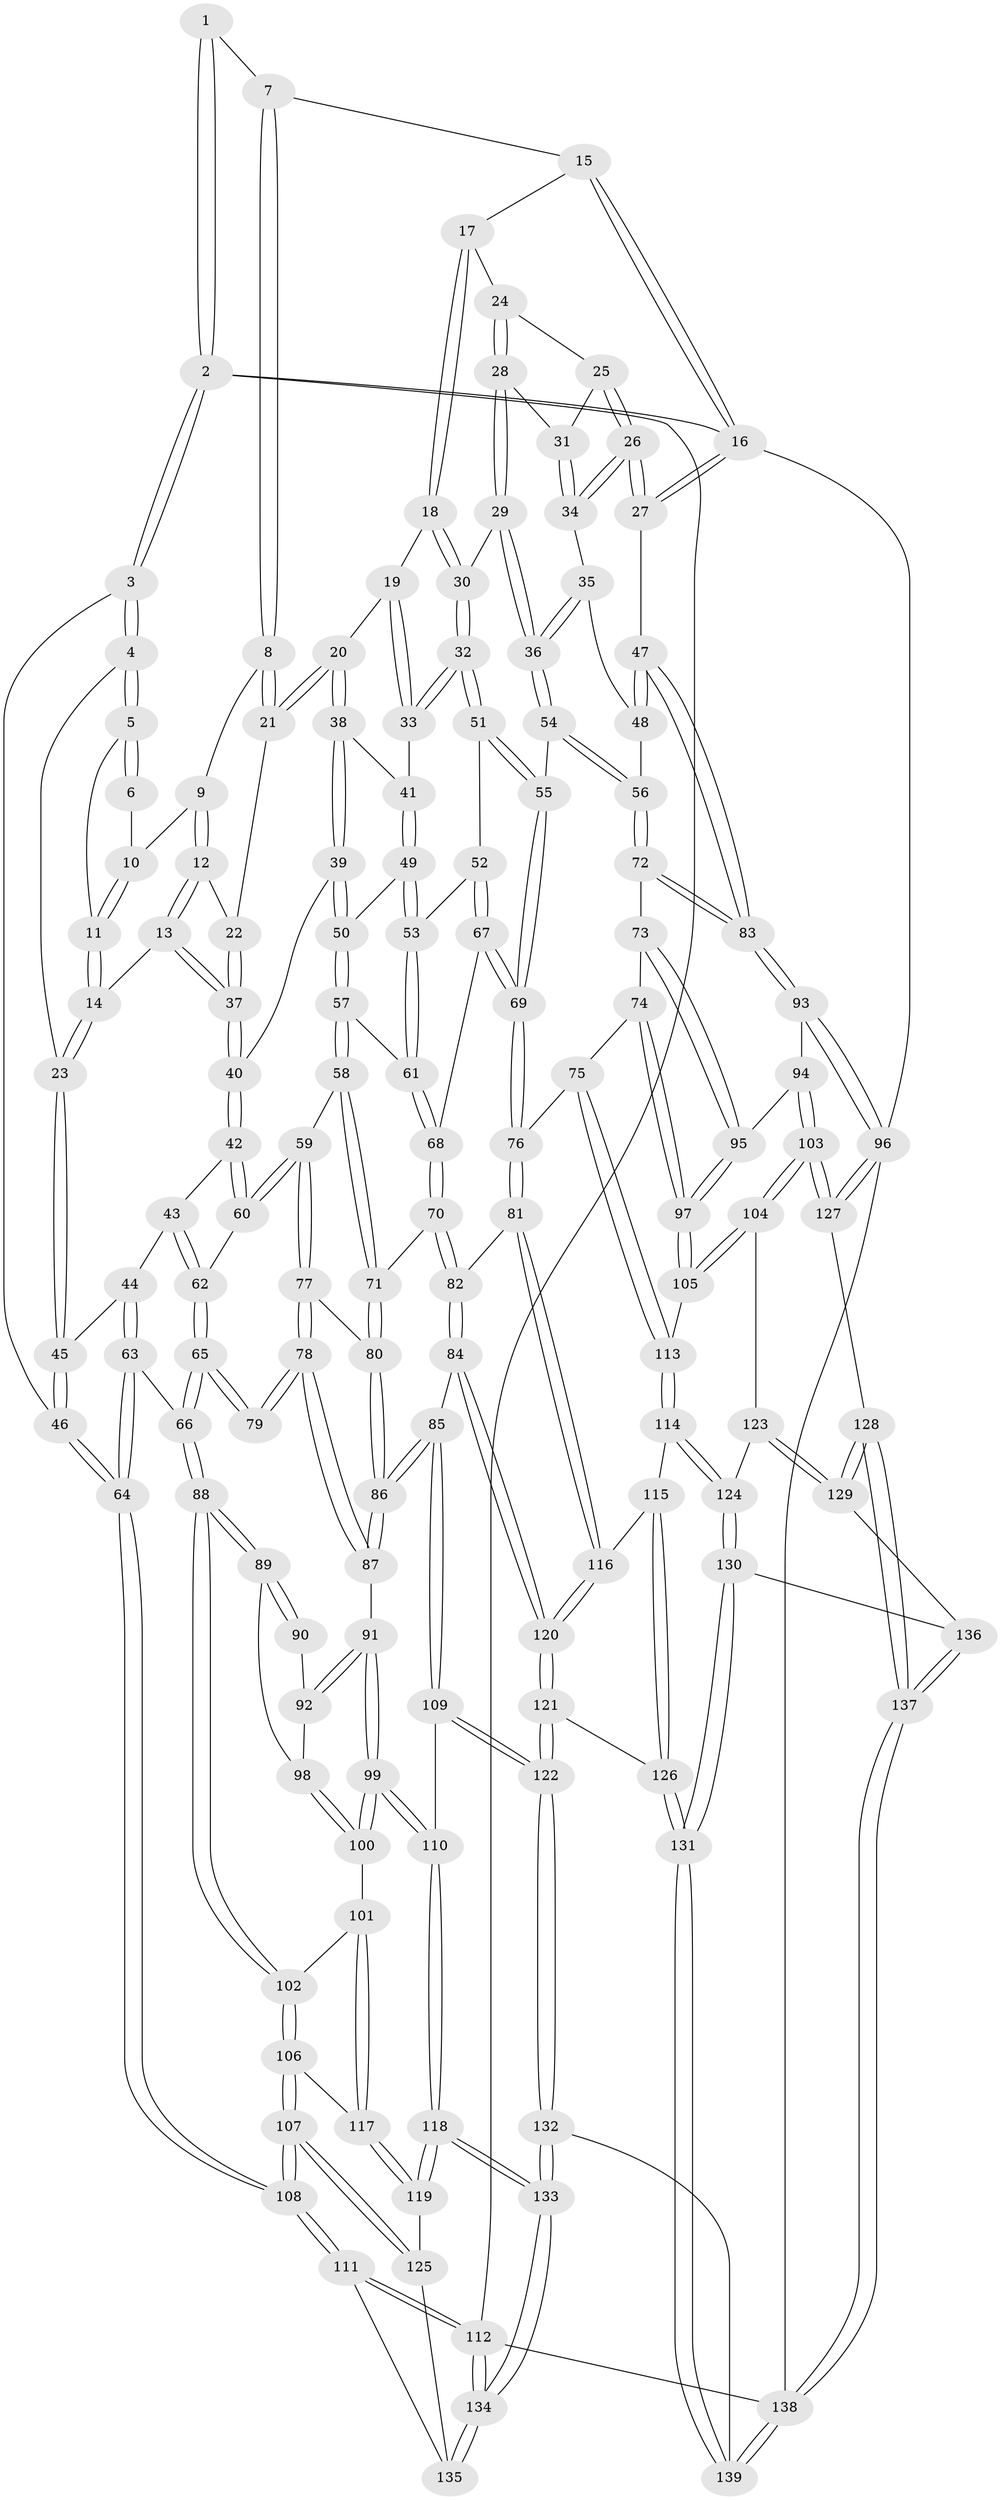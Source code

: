 // Generated by graph-tools (version 1.1) at 2025/17/03/09/25 04:17:04]
// undirected, 139 vertices, 344 edges
graph export_dot {
graph [start="1"]
  node [color=gray90,style=filled];
  1 [pos="+0.12693589659029253+0"];
  2 [pos="+0+0"];
  3 [pos="+0+0.01764918990392815"];
  4 [pos="+0+0.07621729142256399"];
  5 [pos="+0.03565632468071383+0.06804781371718897"];
  6 [pos="+0.12249063010657583+0"];
  7 [pos="+0.4626875306662432+0"];
  8 [pos="+0.45118856785591355+0"];
  9 [pos="+0.2618290641967361+0.061138364517594426"];
  10 [pos="+0.16406769288149095+0.062490854260223175"];
  11 [pos="+0.12581649162678074+0.12183370897589912"];
  12 [pos="+0.2558004856744761+0.13519244860867125"];
  13 [pos="+0.20856938340245346+0.213987184373613"];
  14 [pos="+0.13395836755429208+0.21553701288294783"];
  15 [pos="+0.6637590887592364+0"];
  16 [pos="+1+0"];
  17 [pos="+0.7190329417326173+0"];
  18 [pos="+0.6365313641555723+0.18045301452056003"];
  19 [pos="+0.5224576560877197+0.20106835629204145"];
  20 [pos="+0.4508589493416695+0.18144769143224618"];
  21 [pos="+0.43827714949845303+0.1701410911401653"];
  22 [pos="+0.4065713597170084+0.18941270193298665"];
  23 [pos="+0.12562310024297935+0.22218474790864706"];
  24 [pos="+0.7438272236498661+0.007808720904443447"];
  25 [pos="+0.933476123700364+0.07395445481168493"];
  26 [pos="+1+0.11252410591255471"];
  27 [pos="+1+0.08547820543436173"];
  28 [pos="+0.8112012723904777+0.16760511214947252"];
  29 [pos="+0.7366021873930089+0.28494833158937244"];
  30 [pos="+0.6613252355610361+0.2602403194794758"];
  31 [pos="+0.8812462331836268+0.20897516131503238"];
  32 [pos="+0.6150610774094795+0.30539810698879516"];
  33 [pos="+0.5755297302011244+0.3042711413024373"];
  34 [pos="+0.9050324190015873+0.22781654374149304"];
  35 [pos="+0.9004592633872279+0.270918748131053"];
  36 [pos="+0.7666356809530134+0.343131834928999"];
  37 [pos="+0.3091438419159732+0.2907569863390277"];
  38 [pos="+0.47130031519275994+0.28065310281353695"];
  39 [pos="+0.45566358454729733+0.3461568303578879"];
  40 [pos="+0.3094272519241347+0.29528802013680844"];
  41 [pos="+0.5627505394647373+0.31201282579495093"];
  42 [pos="+0.30106718941714217+0.32648820197966344"];
  43 [pos="+0.18386020322813929+0.3888462476032277"];
  44 [pos="+0.162493924126708+0.39002271744976696"];
  45 [pos="+0.11217580084042984+0.2478385806433172"];
  46 [pos="+0+0.4157633692851304"];
  47 [pos="+1+0.3822499702106909"];
  48 [pos="+0.9302904580951861+0.3329287661448433"];
  49 [pos="+0.5398682888714466+0.34653042984183674"];
  50 [pos="+0.46195619669002785+0.36188365071308126"];
  51 [pos="+0.6277800037304311+0.35980701714870456"];
  52 [pos="+0.5853961711616924+0.4263018593657656"];
  53 [pos="+0.567931140536115+0.418599305969961"];
  54 [pos="+0.7660707319361794+0.40603899746769084"];
  55 [pos="+0.7516069406660221+0.4124866957859824"];
  56 [pos="+0.8622545506433711+0.4641122314970118"];
  57 [pos="+0.45145718411554575+0.42379806220385097"];
  58 [pos="+0.41176915591443203+0.44684919752479"];
  59 [pos="+0.35112114831585994+0.44433000148988094"];
  60 [pos="+0.3477493796194304+0.4412683445863104"];
  61 [pos="+0.47146394628924815+0.4316361830051578"];
  62 [pos="+0.2510587497102937+0.4619120224269749"];
  63 [pos="+0.037926978363044365+0.5268183123868072"];
  64 [pos="+0+0.49667702931665864"];
  65 [pos="+0.23395519076937682+0.4968215840319029"];
  66 [pos="+0.06146993218881269+0.5434840995362278"];
  67 [pos="+0.6163590643119664+0.48712828752855086"];
  68 [pos="+0.5299297914604045+0.5189872304190452"];
  69 [pos="+0.6538159832068956+0.5060735297143606"];
  70 [pos="+0.5072120916370889+0.5551479538815489"];
  71 [pos="+0.4454572261890056+0.5522601696610708"];
  72 [pos="+0.883611986018981+0.5008996628227584"];
  73 [pos="+0.8758788736662055+0.5252093821253904"];
  74 [pos="+0.7705830980439276+0.5849773471995104"];
  75 [pos="+0.6802331439915285+0.6185145221945973"];
  76 [pos="+0.6782976674993193+0.6176433340198364"];
  77 [pos="+0.3466313936339953+0.4608392577043158"];
  78 [pos="+0.31044045216340066+0.5740514287929096"];
  79 [pos="+0.29477744496780667+0.5694365212039931"];
  80 [pos="+0.41686370650941823+0.5828592617389703"];
  81 [pos="+0.5787517565403814+0.6643629366595528"];
  82 [pos="+0.557512984108437+0.6579921428247357"];
  83 [pos="+1+0.47276652028258137"];
  84 [pos="+0.4401913302217842+0.6913019767394627"];
  85 [pos="+0.40066000692132087+0.6776558309130049"];
  86 [pos="+0.3752363462012545+0.6330482255444505"];
  87 [pos="+0.33368468304606486+0.6131707837553583"];
  88 [pos="+0.06869559533484518+0.5515680068549695"];
  89 [pos="+0.08557166565485966+0.5586424547219628"];
  90 [pos="+0.23671147394033612+0.5774306670018603"];
  91 [pos="+0.26506650172842233+0.665052304778676"];
  92 [pos="+0.22449319881923727+0.6359687228160527"];
  93 [pos="+1+0.5977910117757366"];
  94 [pos="+0.9587131604264233+0.6471052829787555"];
  95 [pos="+0.897719428878535+0.605996425353491"];
  96 [pos="+1+0.8484741477108584"];
  97 [pos="+0.8478181633229982+0.6942647001424824"];
  98 [pos="+0.17481511406740546+0.6295660765028196"];
  99 [pos="+0.23785064090677285+0.7163532055611469"];
  100 [pos="+0.21125012204692684+0.7081435316299494"];
  101 [pos="+0.20714356963768235+0.7088271137782768"];
  102 [pos="+0.09290020479542568+0.6499320056818588"];
  103 [pos="+0.9514847044993786+0.7777195539861632"];
  104 [pos="+0.8449392038954016+0.7198710708396151"];
  105 [pos="+0.8425546784072526+0.7087487986898829"];
  106 [pos="+0.1009367706019411+0.7474288822123583"];
  107 [pos="+0+0.7762865563194915"];
  108 [pos="+0+0.7669962044171786"];
  109 [pos="+0.314216408448497+0.8040319222708328"];
  110 [pos="+0.2753047482267453+0.8060715193802718"];
  111 [pos="+0+0.87775570897902"];
  112 [pos="+0+1"];
  113 [pos="+0.6961214137256743+0.6437713829584163"];
  114 [pos="+0.7238590255762534+0.8021313436974019"];
  115 [pos="+0.5877890898348563+0.7641431982828265"];
  116 [pos="+0.5836253541476413+0.7557786101579409"];
  117 [pos="+0.1070668622417386+0.7538600052465086"];
  118 [pos="+0.21078372746295967+0.8609975444378635"];
  119 [pos="+0.1345476676590616+0.8284436274857759"];
  120 [pos="+0.47085373541430475+0.7889671393491245"];
  121 [pos="+0.4501344366354598+0.8908041091979451"];
  122 [pos="+0.43554059693687636+0.8987318473456557"];
  123 [pos="+0.7935820938203063+0.7789254424963022"];
  124 [pos="+0.7396445538509543+0.8238157568170551"];
  125 [pos="+0.09447001402234954+0.8512032596285605"];
  126 [pos="+0.565716374192964+0.8934710679474148"];
  127 [pos="+0.9981830718303223+0.8424833443177078"];
  128 [pos="+0.9798091576132112+0.8552639985158528"];
  129 [pos="+0.967837444963131+0.8562758077725108"];
  130 [pos="+0.7403218584821659+0.8527598322236526"];
  131 [pos="+0.6372592057005545+0.9401526417735366"];
  132 [pos="+0.3154473412901741+1"];
  133 [pos="+0.22956975830851287+1"];
  134 [pos="+0.015323632742396965+1"];
  135 [pos="+0.07342297171089013+0.8840776023649367"];
  136 [pos="+0.7939168115136885+0.8853619920575109"];
  137 [pos="+0.8584026146451499+1"];
  138 [pos="+0.8341428334459801+1"];
  139 [pos="+0.660983880107305+1"];
  1 -- 2;
  1 -- 2;
  1 -- 7;
  2 -- 3;
  2 -- 3;
  2 -- 16;
  2 -- 112;
  3 -- 4;
  3 -- 4;
  3 -- 46;
  4 -- 5;
  4 -- 5;
  4 -- 23;
  5 -- 6;
  5 -- 6;
  5 -- 11;
  6 -- 10;
  7 -- 8;
  7 -- 8;
  7 -- 15;
  8 -- 9;
  8 -- 21;
  8 -- 21;
  9 -- 10;
  9 -- 12;
  9 -- 12;
  10 -- 11;
  10 -- 11;
  11 -- 14;
  11 -- 14;
  12 -- 13;
  12 -- 13;
  12 -- 22;
  13 -- 14;
  13 -- 37;
  13 -- 37;
  14 -- 23;
  14 -- 23;
  15 -- 16;
  15 -- 16;
  15 -- 17;
  16 -- 27;
  16 -- 27;
  16 -- 96;
  17 -- 18;
  17 -- 18;
  17 -- 24;
  18 -- 19;
  18 -- 30;
  18 -- 30;
  19 -- 20;
  19 -- 33;
  19 -- 33;
  20 -- 21;
  20 -- 21;
  20 -- 38;
  20 -- 38;
  21 -- 22;
  22 -- 37;
  22 -- 37;
  23 -- 45;
  23 -- 45;
  24 -- 25;
  24 -- 28;
  24 -- 28;
  25 -- 26;
  25 -- 26;
  25 -- 31;
  26 -- 27;
  26 -- 27;
  26 -- 34;
  26 -- 34;
  27 -- 47;
  28 -- 29;
  28 -- 29;
  28 -- 31;
  29 -- 30;
  29 -- 36;
  29 -- 36;
  30 -- 32;
  30 -- 32;
  31 -- 34;
  31 -- 34;
  32 -- 33;
  32 -- 33;
  32 -- 51;
  32 -- 51;
  33 -- 41;
  34 -- 35;
  35 -- 36;
  35 -- 36;
  35 -- 48;
  36 -- 54;
  36 -- 54;
  37 -- 40;
  37 -- 40;
  38 -- 39;
  38 -- 39;
  38 -- 41;
  39 -- 40;
  39 -- 50;
  39 -- 50;
  40 -- 42;
  40 -- 42;
  41 -- 49;
  41 -- 49;
  42 -- 43;
  42 -- 60;
  42 -- 60;
  43 -- 44;
  43 -- 62;
  43 -- 62;
  44 -- 45;
  44 -- 63;
  44 -- 63;
  45 -- 46;
  45 -- 46;
  46 -- 64;
  46 -- 64;
  47 -- 48;
  47 -- 48;
  47 -- 83;
  47 -- 83;
  48 -- 56;
  49 -- 50;
  49 -- 53;
  49 -- 53;
  50 -- 57;
  50 -- 57;
  51 -- 52;
  51 -- 55;
  51 -- 55;
  52 -- 53;
  52 -- 67;
  52 -- 67;
  53 -- 61;
  53 -- 61;
  54 -- 55;
  54 -- 56;
  54 -- 56;
  55 -- 69;
  55 -- 69;
  56 -- 72;
  56 -- 72;
  57 -- 58;
  57 -- 58;
  57 -- 61;
  58 -- 59;
  58 -- 71;
  58 -- 71;
  59 -- 60;
  59 -- 60;
  59 -- 77;
  59 -- 77;
  60 -- 62;
  61 -- 68;
  61 -- 68;
  62 -- 65;
  62 -- 65;
  63 -- 64;
  63 -- 64;
  63 -- 66;
  64 -- 108;
  64 -- 108;
  65 -- 66;
  65 -- 66;
  65 -- 79;
  65 -- 79;
  66 -- 88;
  66 -- 88;
  67 -- 68;
  67 -- 69;
  67 -- 69;
  68 -- 70;
  68 -- 70;
  69 -- 76;
  69 -- 76;
  70 -- 71;
  70 -- 82;
  70 -- 82;
  71 -- 80;
  71 -- 80;
  72 -- 73;
  72 -- 83;
  72 -- 83;
  73 -- 74;
  73 -- 95;
  73 -- 95;
  74 -- 75;
  74 -- 97;
  74 -- 97;
  75 -- 76;
  75 -- 113;
  75 -- 113;
  76 -- 81;
  76 -- 81;
  77 -- 78;
  77 -- 78;
  77 -- 80;
  78 -- 79;
  78 -- 79;
  78 -- 87;
  78 -- 87;
  80 -- 86;
  80 -- 86;
  81 -- 82;
  81 -- 116;
  81 -- 116;
  82 -- 84;
  82 -- 84;
  83 -- 93;
  83 -- 93;
  84 -- 85;
  84 -- 120;
  84 -- 120;
  85 -- 86;
  85 -- 86;
  85 -- 109;
  85 -- 109;
  86 -- 87;
  86 -- 87;
  87 -- 91;
  88 -- 89;
  88 -- 89;
  88 -- 102;
  88 -- 102;
  89 -- 90;
  89 -- 90;
  89 -- 98;
  90 -- 92;
  91 -- 92;
  91 -- 92;
  91 -- 99;
  91 -- 99;
  92 -- 98;
  93 -- 94;
  93 -- 96;
  93 -- 96;
  94 -- 95;
  94 -- 103;
  94 -- 103;
  95 -- 97;
  95 -- 97;
  96 -- 127;
  96 -- 127;
  96 -- 138;
  97 -- 105;
  97 -- 105;
  98 -- 100;
  98 -- 100;
  99 -- 100;
  99 -- 100;
  99 -- 110;
  99 -- 110;
  100 -- 101;
  101 -- 102;
  101 -- 117;
  101 -- 117;
  102 -- 106;
  102 -- 106;
  103 -- 104;
  103 -- 104;
  103 -- 127;
  103 -- 127;
  104 -- 105;
  104 -- 105;
  104 -- 123;
  105 -- 113;
  106 -- 107;
  106 -- 107;
  106 -- 117;
  107 -- 108;
  107 -- 108;
  107 -- 125;
  107 -- 125;
  108 -- 111;
  108 -- 111;
  109 -- 110;
  109 -- 122;
  109 -- 122;
  110 -- 118;
  110 -- 118;
  111 -- 112;
  111 -- 112;
  111 -- 135;
  112 -- 134;
  112 -- 134;
  112 -- 138;
  113 -- 114;
  113 -- 114;
  114 -- 115;
  114 -- 124;
  114 -- 124;
  115 -- 116;
  115 -- 126;
  115 -- 126;
  116 -- 120;
  116 -- 120;
  117 -- 119;
  117 -- 119;
  118 -- 119;
  118 -- 119;
  118 -- 133;
  118 -- 133;
  119 -- 125;
  120 -- 121;
  120 -- 121;
  121 -- 122;
  121 -- 122;
  121 -- 126;
  122 -- 132;
  122 -- 132;
  123 -- 124;
  123 -- 129;
  123 -- 129;
  124 -- 130;
  124 -- 130;
  125 -- 135;
  126 -- 131;
  126 -- 131;
  127 -- 128;
  128 -- 129;
  128 -- 129;
  128 -- 137;
  128 -- 137;
  129 -- 136;
  130 -- 131;
  130 -- 131;
  130 -- 136;
  131 -- 139;
  131 -- 139;
  132 -- 133;
  132 -- 133;
  132 -- 139;
  133 -- 134;
  133 -- 134;
  134 -- 135;
  134 -- 135;
  136 -- 137;
  136 -- 137;
  137 -- 138;
  137 -- 138;
  138 -- 139;
  138 -- 139;
}
